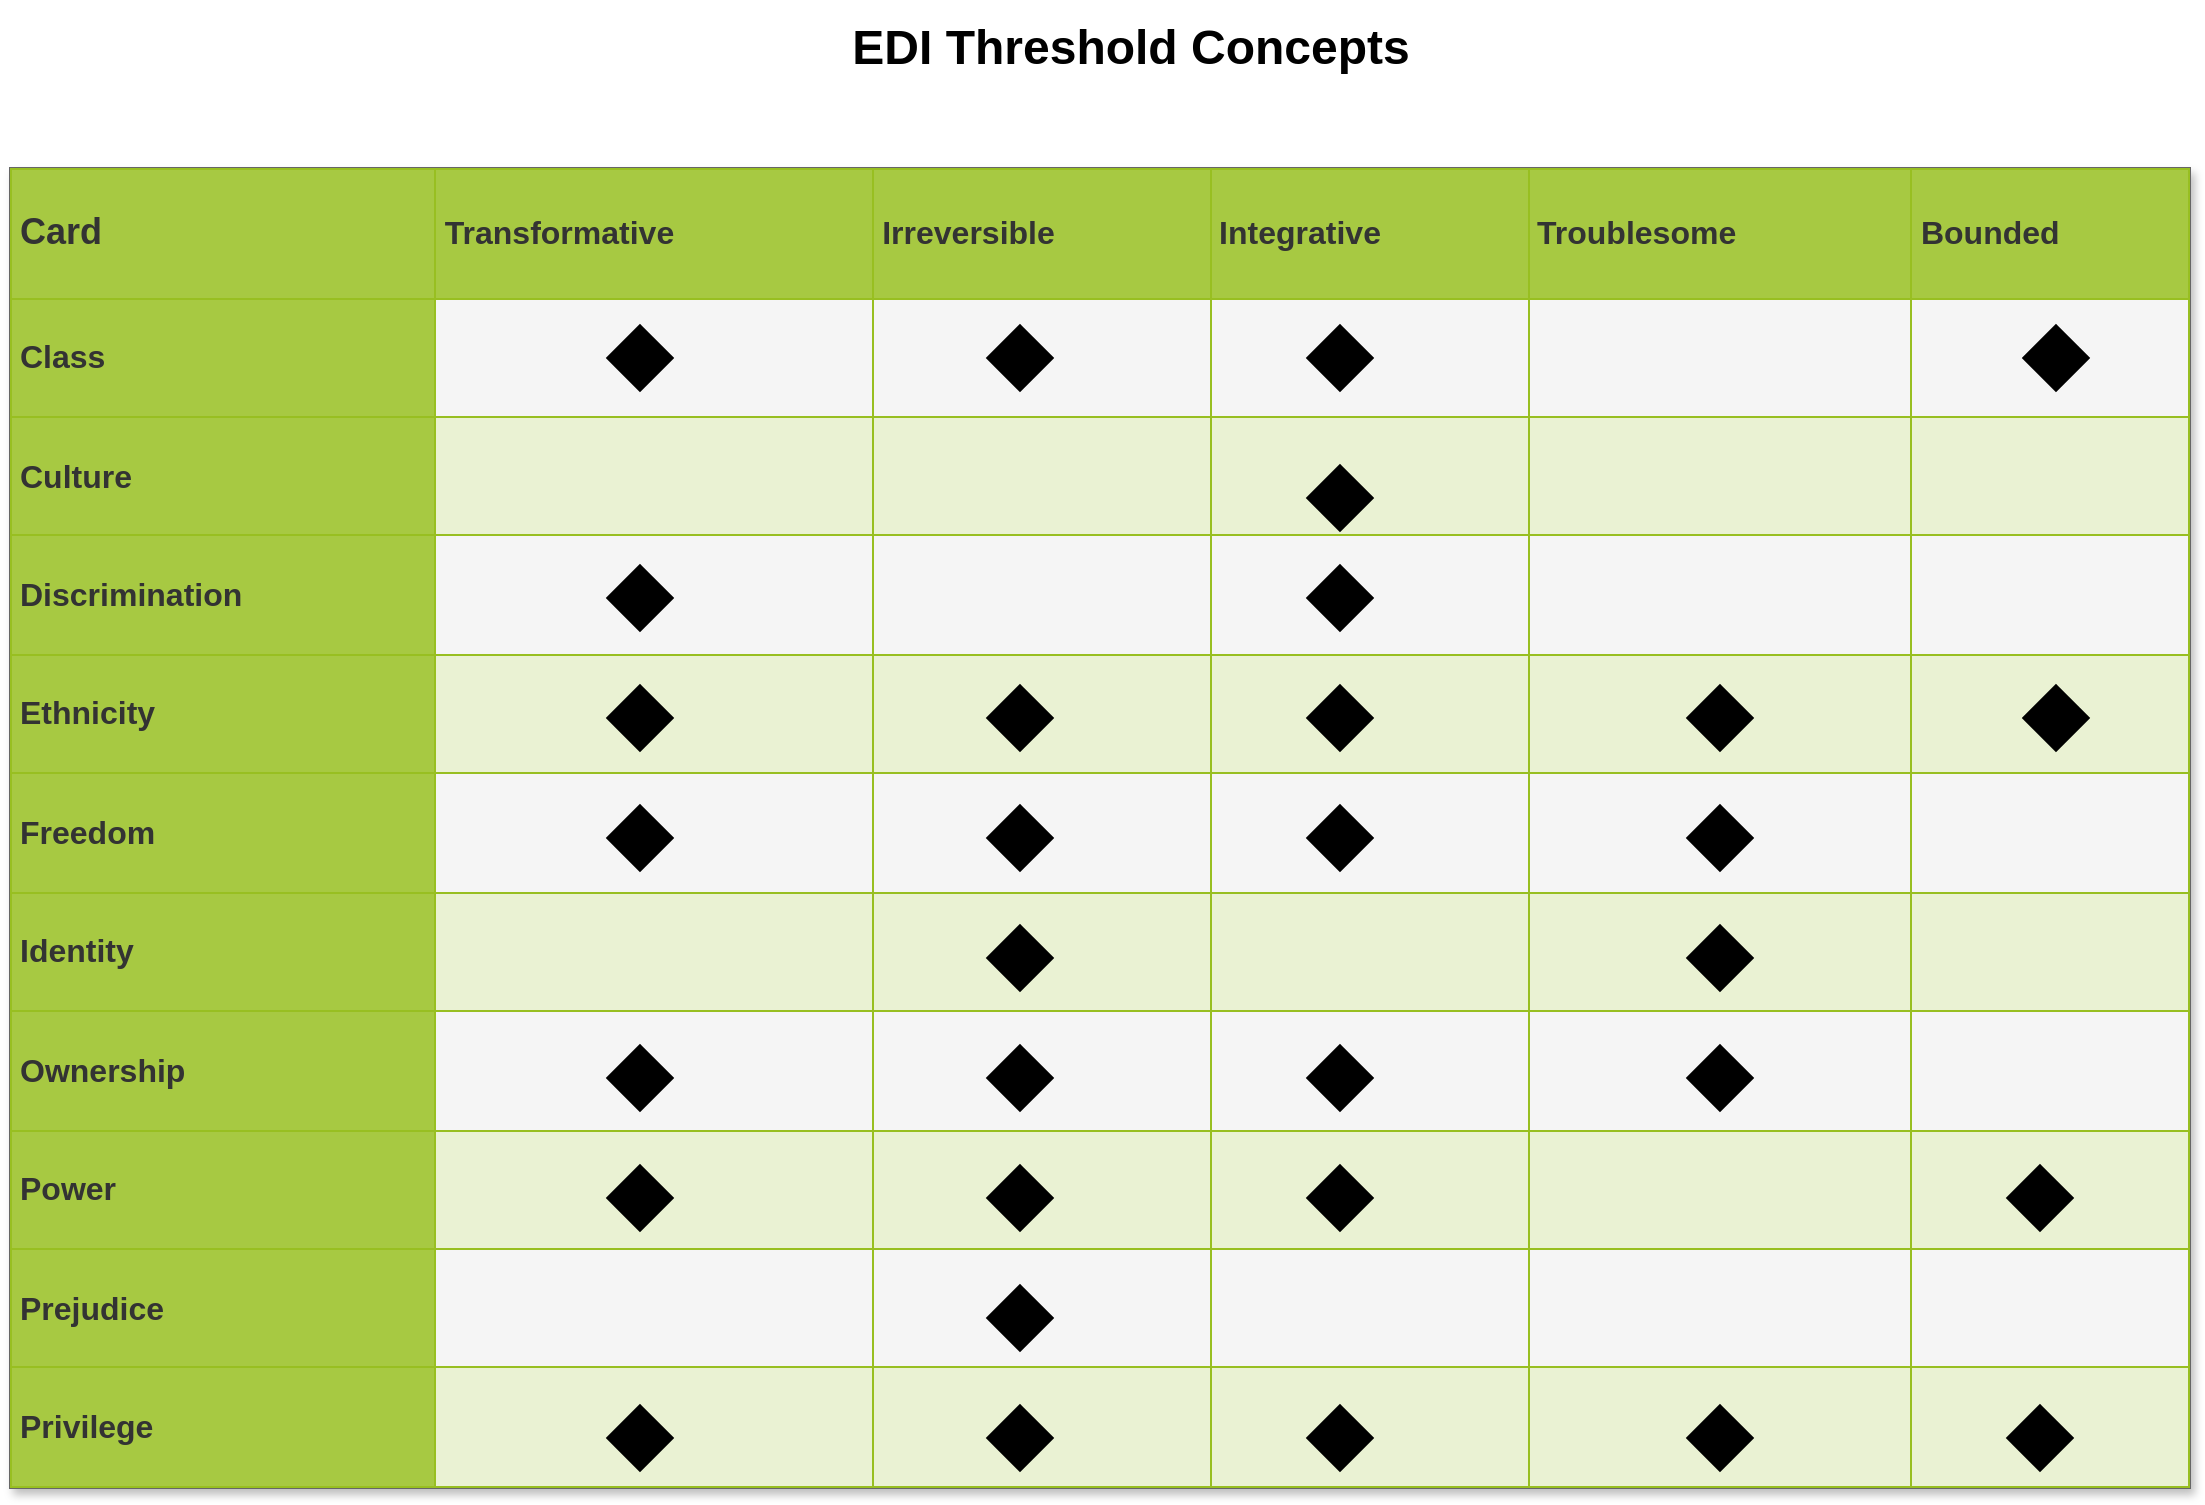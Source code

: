 <mxfile version="21.1.0" type="github">
  <diagram name="Page-1" id="bd83a815-5ea8-2e97-e5ec-87c9f400f2fa">
    <mxGraphModel dx="2868" dy="1592" grid="1" gridSize="10" guides="0" tooltips="1" connect="0" arrows="0" fold="1" page="1" pageScale="1.5" pageWidth="1169" pageHeight="826" background="none" math="0" shadow="0">
      <root>
        <mxCell id="0" style=";html=1;" />
        <mxCell id="1" style=";html=1;" parent="0" />
        <mxCell id="1516e18e63f93b96-1" value="&lt;table border=&quot;1&quot; width=&quot;100%&quot; cellpadding=&quot;4&quot; style=&quot;width: 100% ; height: 100% ; border-collapse: collapse&quot;&gt;&lt;tbody&gt;&lt;tr style=&quot;background-color: #a7c942 ; color: #ffffff ; border: 1px solid #98bf21&quot;&gt;&lt;th&gt;&lt;font style=&quot;font-size: 18px;&quot; color=&quot;#333333&quot;&gt;Card&lt;/font&gt;&lt;/th&gt;&lt;th&gt;&lt;font size=&quot;3&quot; color=&quot;#333333&quot;&gt;Transformative&lt;/font&gt;&lt;/th&gt;&lt;th&gt;&lt;font size=&quot;3&quot; color=&quot;#333333&quot;&gt;Irreversible&lt;/font&gt;&lt;/th&gt;&lt;th&gt;&lt;font size=&quot;3&quot; color=&quot;#333333&quot;&gt;Integrative&lt;/font&gt;&lt;/th&gt;&lt;th&gt;&lt;font size=&quot;3&quot; color=&quot;#333333&quot;&gt;Troublesome&lt;/font&gt;&lt;/th&gt;&lt;th&gt;&lt;font size=&quot;3&quot; color=&quot;#333333&quot;&gt;Bounded&lt;/font&gt;&lt;/th&gt;&lt;/tr&gt;&lt;tr style=&quot;border: 1px solid #98bf21&quot;&gt;&lt;td style=&quot;background-color: #a7c942 ; color: #ffffff ; border: 1px solid #98bf21&quot;&gt;&lt;font size=&quot;3&quot; color=&quot;#333333&quot;&gt;&lt;b&gt;Class&lt;/b&gt;&lt;/font&gt;&lt;/td&gt;&lt;td&gt;&lt;/td&gt;&lt;td&gt;&lt;/td&gt;&lt;td&gt;&lt;font size=&quot;3&quot;&gt;&lt;b&gt;&lt;br&gt;&lt;/b&gt;&lt;/font&gt;&lt;/td&gt;&lt;td&gt;&lt;/td&gt;&lt;td&gt;&lt;font size=&quot;3&quot;&gt;&lt;b&gt;&lt;br&gt;&lt;/b&gt;&lt;/font&gt;&lt;/td&gt;&lt;/tr&gt;&lt;tr style=&quot;background-color: #eaf2d3 ; border: 1px solid #98bf21&quot;&gt;&lt;td style=&quot;background-color: #a7c942 ; color: #ffffff ; border: 1px solid #98bf21&quot;&gt;&lt;font size=&quot;3&quot; color=&quot;#333333&quot;&gt;&lt;b&gt;Culture&lt;/b&gt;&lt;/font&gt;&lt;/td&gt;&lt;td&gt;&lt;/td&gt;&lt;td&gt;&lt;/td&gt;&lt;td&gt;&lt;font size=&quot;3&quot;&gt;&lt;b&gt;&lt;br&gt;&lt;/b&gt;&lt;/font&gt;&lt;/td&gt;&lt;td&gt;&lt;font size=&quot;3&quot;&gt;&lt;b&gt;&lt;br&gt;&lt;/b&gt;&lt;/font&gt;&lt;/td&gt;&lt;td&gt;&lt;font size=&quot;3&quot;&gt;&lt;b&gt;&lt;br&gt;&lt;/b&gt;&lt;/font&gt;&lt;/td&gt;&lt;/tr&gt;&lt;tr style=&quot;border: 1px solid #98bf21&quot;&gt;&lt;td style=&quot;background-color: #a7c942 ; color: #ffffff ; border: 1px solid #98bf21&quot;&gt;&lt;font size=&quot;3&quot; color=&quot;#333333&quot;&gt;&lt;b&gt;Discrimination&lt;/b&gt;&lt;/font&gt;&lt;/td&gt;&lt;td&gt;&lt;/td&gt;&lt;td&gt;&lt;/td&gt;&lt;td&gt;&lt;font size=&quot;3&quot;&gt;&lt;b&gt;&lt;br&gt;&lt;/b&gt;&lt;/font&gt;&lt;/td&gt;&lt;td&gt;&lt;font size=&quot;3&quot;&gt;&lt;b&gt;&lt;br&gt;&lt;/b&gt;&lt;/font&gt;&lt;/td&gt;&lt;td&gt;&lt;font size=&quot;3&quot;&gt;&lt;b&gt;&lt;br&gt;&lt;/b&gt;&lt;/font&gt;&lt;/td&gt;&lt;/tr&gt;&lt;tr style=&quot;background-color: #eaf2d3 ; border: 1px solid #98bf21&quot;&gt;&lt;td style=&quot;background-color: #a7c942 ; color: #ffffff ; border: 1px solid #98bf21&quot;&gt;&lt;font size=&quot;3&quot; color=&quot;#333333&quot;&gt;&lt;b&gt;Ethnicity&lt;/b&gt;&lt;/font&gt;&lt;/td&gt;&lt;td&gt;&lt;/td&gt;&lt;td&gt;&lt;/td&gt;&lt;td&gt;&lt;font size=&quot;3&quot;&gt;&lt;b&gt;&lt;br&gt;&lt;/b&gt;&lt;/font&gt;&lt;/td&gt;&lt;td&gt;&lt;font size=&quot;3&quot;&gt;&lt;b&gt;&lt;br&gt;&lt;/b&gt;&lt;/font&gt;&lt;/td&gt;&lt;td&gt;&lt;font size=&quot;3&quot;&gt;&lt;b&gt;&lt;br&gt;&lt;/b&gt;&lt;/font&gt;&lt;/td&gt;&lt;/tr&gt;&lt;tr style=&quot;border: 1px solid #98bf21&quot;&gt;&lt;td style=&quot;background-color: #a7c942 ; color: #ffffff ; border: 1px solid #98bf21&quot;&gt;&lt;font size=&quot;3&quot; color=&quot;#333333&quot;&gt;&lt;b&gt;Freedom&lt;br&gt;&lt;/b&gt;&lt;/font&gt;&lt;/td&gt;&lt;td&gt;&lt;font size=&quot;3&quot;&gt;&lt;b&gt;&lt;br&gt;&lt;/b&gt;&lt;/font&gt;&lt;/td&gt;&lt;td&gt;&lt;font size=&quot;3&quot;&gt;&lt;b&gt;&lt;br&gt;&lt;/b&gt;&lt;/font&gt;&lt;/td&gt;&lt;td&gt;&lt;font size=&quot;3&quot;&gt;&lt;b&gt;&lt;br&gt;&lt;/b&gt;&lt;/font&gt;&lt;/td&gt;&lt;td&gt;&lt;font size=&quot;3&quot;&gt;&lt;b&gt;&lt;br&gt;&lt;/b&gt;&lt;/font&gt;&lt;/td&gt;&lt;td&gt;&lt;font size=&quot;3&quot;&gt;&lt;b&gt;&lt;br&gt;&lt;/b&gt;&lt;/font&gt;&lt;/td&gt;&lt;/tr&gt;&lt;tr style=&quot;background-color: #eaf2d3 ; border: 1px solid #98bf21&quot;&gt;&lt;td style=&quot;background-color: #a7c942 ; color: #ffffff ; border: 1px solid #98bf21&quot;&gt;&lt;font size=&quot;3&quot; color=&quot;#333333&quot;&gt;&lt;b&gt;Identity&lt;br&gt;&lt;/b&gt;&lt;/font&gt;&lt;/td&gt;&lt;td&gt;&lt;font size=&quot;3&quot;&gt;&lt;b&gt;&lt;br&gt;&lt;/b&gt;&lt;/font&gt;&lt;/td&gt;&lt;td&gt;&lt;font size=&quot;3&quot;&gt;&lt;b&gt;&lt;br&gt;&lt;/b&gt;&lt;/font&gt;&lt;/td&gt;&lt;td&gt;&lt;font size=&quot;3&quot;&gt;&lt;b&gt;&lt;br&gt;&lt;/b&gt;&lt;/font&gt;&lt;/td&gt;&lt;td&gt;&lt;font size=&quot;3&quot;&gt;&lt;b&gt;&lt;br&gt;&lt;/b&gt;&lt;/font&gt;&lt;/td&gt;&lt;td&gt;&lt;font size=&quot;3&quot;&gt;&lt;b&gt;&lt;br&gt;&lt;/b&gt;&lt;/font&gt;&lt;/td&gt;&lt;/tr&gt;&lt;tr style=&quot;border: 1px solid #98bf21&quot;&gt;&lt;td style=&quot;background-color: #a7c942 ; color: #ffffff ; border: 1px solid #98bf21&quot;&gt;&lt;font size=&quot;3&quot; color=&quot;#333333&quot;&gt;&lt;b&gt;Ownership&lt;br&gt;&lt;/b&gt;&lt;/font&gt;&lt;/td&gt;&lt;td&gt;&lt;font size=&quot;3&quot;&gt;&lt;b&gt;&lt;br&gt;&lt;/b&gt;&lt;/font&gt;&lt;/td&gt;&lt;td&gt;&lt;font size=&quot;3&quot;&gt;&lt;b&gt;&lt;br&gt;&lt;/b&gt;&lt;/font&gt;&lt;/td&gt;&lt;td&gt;&lt;font size=&quot;3&quot;&gt;&lt;b&gt;&lt;br&gt;&lt;/b&gt;&lt;/font&gt;&lt;/td&gt;&lt;td&gt;&lt;font size=&quot;3&quot;&gt;&lt;b&gt;&lt;br&gt;&lt;/b&gt;&lt;/font&gt;&lt;/td&gt;&lt;td&gt;&lt;font size=&quot;3&quot;&gt;&lt;b&gt;&lt;br&gt;&lt;/b&gt;&lt;/font&gt;&lt;/td&gt;&lt;/tr&gt;&lt;tr style=&quot;background-color: #eaf2d3 ; border: 1px solid #98bf21&quot;&gt;&lt;td style=&quot;background-color: #a7c942 ; color: #ffffff ; border: 1px solid #98bf21&quot;&gt;&lt;font size=&quot;3&quot; color=&quot;#333333&quot;&gt;&lt;b&gt;Power&lt;br&gt;&lt;/b&gt;&lt;/font&gt;&lt;/td&gt;&lt;td&gt;&lt;font size=&quot;3&quot;&gt;&lt;b&gt;&lt;br&gt;&lt;/b&gt;&lt;/font&gt;&lt;/td&gt;&lt;td&gt;&lt;font size=&quot;3&quot;&gt;&lt;b&gt;&lt;br&gt;&lt;/b&gt;&lt;/font&gt;&lt;/td&gt;&lt;td&gt;&lt;font size=&quot;3&quot;&gt;&lt;b&gt;&lt;br&gt;&lt;/b&gt;&lt;/font&gt;&lt;/td&gt;&lt;td&gt;&lt;font size=&quot;3&quot;&gt;&lt;b&gt;&lt;br&gt;&lt;/b&gt;&lt;/font&gt;&lt;/td&gt;&lt;td&gt;&lt;font size=&quot;3&quot;&gt;&lt;b&gt;&lt;br&gt;&lt;/b&gt;&lt;/font&gt;&lt;/td&gt;&lt;/tr&gt;&lt;tr style=&quot;border: 1px solid #98bf21&quot;&gt;&lt;td style=&quot;background-color: #a7c942 ; color: #ffffff ; border: 1px solid #98bf21&quot;&gt;&lt;font size=&quot;3&quot; color=&quot;#333333&quot;&gt;&lt;b&gt;Prejudice&lt;br&gt;&lt;/b&gt;&lt;/font&gt;&lt;/td&gt;&lt;td&gt;&lt;font size=&quot;3&quot;&gt;&lt;b&gt;&lt;br&gt;&lt;/b&gt;&lt;/font&gt;&lt;/td&gt;&lt;td&gt;&lt;font size=&quot;3&quot;&gt;&lt;b&gt;&lt;br&gt;&lt;/b&gt;&lt;/font&gt;&lt;/td&gt;&lt;td&gt;&lt;font size=&quot;3&quot;&gt;&lt;b&gt;&lt;br&gt;&lt;/b&gt;&lt;/font&gt;&lt;/td&gt;&lt;td&gt;&lt;font size=&quot;3&quot;&gt;&lt;b&gt;&lt;br&gt;&lt;/b&gt;&lt;/font&gt;&lt;/td&gt;&lt;td&gt;&lt;font size=&quot;3&quot;&gt;&lt;b&gt;&lt;br&gt;&lt;/b&gt;&lt;/font&gt;&lt;/td&gt;&lt;/tr&gt;&lt;tr style=&quot;background-color: #eaf2d3 ; border: 1px solid #98bf21&quot;&gt;&lt;td style=&quot;background-color: #a7c942 ; color: #ffffff ; border: 1px solid #98bf21&quot;&gt;&lt;font size=&quot;3&quot; color=&quot;#333333&quot;&gt;&lt;b&gt;Privilege&lt;br&gt;&lt;/b&gt;&lt;/font&gt;&lt;/td&gt;&lt;td&gt;&lt;font size=&quot;3&quot;&gt;&lt;b&gt;&lt;br&gt;&lt;/b&gt;&lt;/font&gt;&lt;/td&gt;&lt;td&gt;&lt;font size=&quot;3&quot;&gt;&lt;b&gt;&lt;br&gt;&lt;/b&gt;&lt;/font&gt;&lt;/td&gt;&lt;td&gt;&lt;font size=&quot;3&quot;&gt;&lt;b&gt;&lt;br&gt;&lt;/b&gt;&lt;/font&gt;&lt;/td&gt;&lt;td&gt;&lt;font size=&quot;3&quot;&gt;&lt;b&gt;&lt;br&gt;&lt;/b&gt;&lt;/font&gt;&lt;/td&gt;&lt;td&gt;&lt;font size=&quot;3&quot;&gt;&lt;b&gt;&lt;br&gt;&lt;/b&gt;&lt;/font&gt;&lt;/td&gt;&lt;/tr&gt;&lt;/tbody&gt;&lt;/table&gt;" style="text;html=1;strokeColor=#666666;fillColor=#f5f5f5;overflow=fill;rounded=0;shadow=1;fontSize=14;fontColor=#333333;" parent="1" vertex="1">
          <mxGeometry x="280" y="280" width="1090" height="660" as="geometry" />
        </mxCell>
        <mxCell id="1516e18e63f93b96-3" value="EDI Threshold Concepts" style="text;strokeColor=none;fillColor=none;html=1;fontSize=24;fontStyle=1;verticalAlign=middle;align=center;rounded=0;shadow=1;" parent="1" vertex="1">
          <mxGeometry x="450" y="200" width="780" height="40" as="geometry" />
        </mxCell>
        <mxCell id="1516e18e63f93b96-50" value="" style="rhombus;whiteSpace=wrap;html=1;rounded=0;shadow=0;strokeWidth=3;fillColor=#000000;fontSize=14" parent="1" vertex="1">
          <mxGeometry x="930" y="430" width="30" height="30" as="geometry" />
        </mxCell>
        <mxCell id="1516e18e63f93b96-53" value="" style="rhombus;whiteSpace=wrap;html=1;rounded=0;shadow=0;strokeWidth=3;fillColor=#000000;fontSize=14" parent="1" vertex="1">
          <mxGeometry x="770" y="600" width="30" height="30" as="geometry" />
        </mxCell>
        <mxCell id="mjmQ0NqlAM_zubkOzZmk-1" value="" style="rhombus;whiteSpace=wrap;html=1;rounded=0;shadow=0;strokeWidth=3;fillColor=#000000;fontSize=14" vertex="1" parent="1">
          <mxGeometry x="580" y="360" width="30" height="30" as="geometry" />
        </mxCell>
        <mxCell id="mjmQ0NqlAM_zubkOzZmk-2" value="" style="rhombus;whiteSpace=wrap;html=1;rounded=0;shadow=0;strokeWidth=3;fillColor=#000000;fontSize=14" vertex="1" parent="1">
          <mxGeometry x="930" y="360" width="30" height="30" as="geometry" />
        </mxCell>
        <mxCell id="mjmQ0NqlAM_zubkOzZmk-3" value="" style="rhombus;whiteSpace=wrap;html=1;rounded=0;shadow=0;strokeWidth=3;fillColor=#000000;fontSize=14" vertex="1" parent="1">
          <mxGeometry x="770" y="360" width="30" height="30" as="geometry" />
        </mxCell>
        <mxCell id="mjmQ0NqlAM_zubkOzZmk-4" value="" style="rhombus;whiteSpace=wrap;html=1;rounded=0;shadow=0;strokeWidth=3;fillColor=#000000;fontSize=14" vertex="1" parent="1">
          <mxGeometry x="1288" y="360" width="30" height="30" as="geometry" />
        </mxCell>
        <mxCell id="mjmQ0NqlAM_zubkOzZmk-5" value="" style="rhombus;whiteSpace=wrap;html=1;rounded=0;shadow=0;strokeWidth=3;fillColor=#000000;fontSize=14" vertex="1" parent="1">
          <mxGeometry x="580" y="480" width="30" height="30" as="geometry" />
        </mxCell>
        <mxCell id="mjmQ0NqlAM_zubkOzZmk-6" value="" style="rhombus;whiteSpace=wrap;html=1;rounded=0;shadow=0;strokeWidth=3;fillColor=#000000;fontSize=14" vertex="1" parent="1">
          <mxGeometry x="930" y="480" width="30" height="30" as="geometry" />
        </mxCell>
        <mxCell id="mjmQ0NqlAM_zubkOzZmk-7" value="" style="rhombus;whiteSpace=wrap;html=1;rounded=0;shadow=0;strokeWidth=3;fillColor=#000000;fontSize=14" vertex="1" parent="1">
          <mxGeometry x="580" y="540" width="30" height="30" as="geometry" />
        </mxCell>
        <mxCell id="mjmQ0NqlAM_zubkOzZmk-8" value="" style="rhombus;whiteSpace=wrap;html=1;rounded=0;shadow=0;strokeWidth=3;fillColor=#000000;fontSize=14" vertex="1" parent="1">
          <mxGeometry x="770" y="540" width="30" height="30" as="geometry" />
        </mxCell>
        <mxCell id="mjmQ0NqlAM_zubkOzZmk-9" value="" style="rhombus;whiteSpace=wrap;html=1;rounded=0;shadow=0;strokeWidth=3;fillColor=#000000;fontSize=14" vertex="1" parent="1">
          <mxGeometry x="930" y="540" width="30" height="30" as="geometry" />
        </mxCell>
        <mxCell id="mjmQ0NqlAM_zubkOzZmk-10" value="" style="rhombus;whiteSpace=wrap;html=1;rounded=0;shadow=0;strokeWidth=3;fillColor=#000000;fontSize=14" vertex="1" parent="1">
          <mxGeometry x="1120" y="540" width="30" height="30" as="geometry" />
        </mxCell>
        <mxCell id="mjmQ0NqlAM_zubkOzZmk-11" value="" style="rhombus;whiteSpace=wrap;html=1;rounded=0;shadow=0;strokeWidth=3;fillColor=#000000;fontSize=14" vertex="1" parent="1">
          <mxGeometry x="1288" y="540" width="30" height="30" as="geometry" />
        </mxCell>
        <mxCell id="mjmQ0NqlAM_zubkOzZmk-13" value="" style="rhombus;whiteSpace=wrap;html=1;rounded=0;shadow=0;strokeWidth=3;fillColor=#000000;fontSize=14" vertex="1" parent="1">
          <mxGeometry x="930" y="600" width="30" height="30" as="geometry" />
        </mxCell>
        <mxCell id="mjmQ0NqlAM_zubkOzZmk-14" value="" style="rhombus;whiteSpace=wrap;html=1;rounded=0;shadow=0;strokeWidth=3;fillColor=#000000;fontSize=14" vertex="1" parent="1">
          <mxGeometry x="1120" y="600" width="30" height="30" as="geometry" />
        </mxCell>
        <mxCell id="mjmQ0NqlAM_zubkOzZmk-15" value="" style="rhombus;whiteSpace=wrap;html=1;rounded=0;shadow=0;strokeWidth=3;fillColor=#000000;fontSize=14" vertex="1" parent="1">
          <mxGeometry x="580" y="600" width="30" height="30" as="geometry" />
        </mxCell>
        <mxCell id="mjmQ0NqlAM_zubkOzZmk-16" value="" style="rhombus;whiteSpace=wrap;html=1;rounded=0;shadow=0;strokeWidth=3;fillColor=#000000;fontSize=14" vertex="1" parent="1">
          <mxGeometry x="770" y="660" width="30" height="30" as="geometry" />
        </mxCell>
        <mxCell id="mjmQ0NqlAM_zubkOzZmk-17" value="" style="rhombus;whiteSpace=wrap;html=1;rounded=0;shadow=0;strokeWidth=3;fillColor=#000000;fontSize=14" vertex="1" parent="1">
          <mxGeometry x="1120" y="660" width="30" height="30" as="geometry" />
        </mxCell>
        <mxCell id="mjmQ0NqlAM_zubkOzZmk-18" value="" style="rhombus;whiteSpace=wrap;html=1;rounded=0;shadow=0;strokeWidth=3;fillColor=#000000;fontSize=14" vertex="1" parent="1">
          <mxGeometry x="580" y="720" width="30" height="30" as="geometry" />
        </mxCell>
        <mxCell id="mjmQ0NqlAM_zubkOzZmk-19" value="" style="rhombus;whiteSpace=wrap;html=1;rounded=0;shadow=0;strokeWidth=3;fillColor=#000000;fontSize=14" vertex="1" parent="1">
          <mxGeometry x="1120" y="720" width="30" height="30" as="geometry" />
        </mxCell>
        <mxCell id="mjmQ0NqlAM_zubkOzZmk-20" value="" style="rhombus;whiteSpace=wrap;html=1;rounded=0;shadow=0;strokeWidth=3;fillColor=#000000;fontSize=14" vertex="1" parent="1">
          <mxGeometry x="770" y="720" width="30" height="30" as="geometry" />
        </mxCell>
        <mxCell id="mjmQ0NqlAM_zubkOzZmk-21" value="" style="rhombus;whiteSpace=wrap;html=1;rounded=0;shadow=0;strokeWidth=3;fillColor=#000000;fontSize=14" vertex="1" parent="1">
          <mxGeometry x="930" y="720" width="30" height="30" as="geometry" />
        </mxCell>
        <mxCell id="mjmQ0NqlAM_zubkOzZmk-22" value="" style="rhombus;whiteSpace=wrap;html=1;rounded=0;shadow=0;strokeWidth=3;fillColor=#000000;fontSize=14" vertex="1" parent="1">
          <mxGeometry x="580" y="780" width="30" height="30" as="geometry" />
        </mxCell>
        <mxCell id="mjmQ0NqlAM_zubkOzZmk-23" value="" style="rhombus;whiteSpace=wrap;html=1;rounded=0;shadow=0;strokeWidth=3;fillColor=#000000;fontSize=14" vertex="1" parent="1">
          <mxGeometry x="770" y="780" width="30" height="30" as="geometry" />
        </mxCell>
        <mxCell id="mjmQ0NqlAM_zubkOzZmk-24" value="" style="rhombus;whiteSpace=wrap;html=1;rounded=0;shadow=0;strokeWidth=3;fillColor=#000000;fontSize=14" vertex="1" parent="1">
          <mxGeometry x="930" y="780" width="30" height="30" as="geometry" />
        </mxCell>
        <mxCell id="mjmQ0NqlAM_zubkOzZmk-25" value="" style="rhombus;whiteSpace=wrap;html=1;rounded=0;shadow=0;strokeWidth=3;fillColor=#000000;fontSize=14" vertex="1" parent="1">
          <mxGeometry x="1280" y="780" width="30" height="30" as="geometry" />
        </mxCell>
        <mxCell id="mjmQ0NqlAM_zubkOzZmk-26" value="" style="rhombus;whiteSpace=wrap;html=1;rounded=0;shadow=0;strokeWidth=3;fillColor=#000000;fontSize=14" vertex="1" parent="1">
          <mxGeometry x="770" y="840" width="30" height="30" as="geometry" />
        </mxCell>
        <mxCell id="mjmQ0NqlAM_zubkOzZmk-27" value="" style="rhombus;whiteSpace=wrap;html=1;rounded=0;shadow=0;strokeWidth=3;fillColor=#000000;fontSize=14" vertex="1" parent="1">
          <mxGeometry x="580" y="900" width="30" height="30" as="geometry" />
        </mxCell>
        <mxCell id="mjmQ0NqlAM_zubkOzZmk-28" value="" style="rhombus;whiteSpace=wrap;html=1;rounded=0;shadow=0;strokeWidth=3;fillColor=#000000;fontSize=14" vertex="1" parent="1">
          <mxGeometry x="770" y="900" width="30" height="30" as="geometry" />
        </mxCell>
        <mxCell id="mjmQ0NqlAM_zubkOzZmk-29" value="" style="rhombus;whiteSpace=wrap;html=1;rounded=0;shadow=0;strokeWidth=3;fillColor=#000000;fontSize=14" vertex="1" parent="1">
          <mxGeometry x="930" y="900" width="30" height="30" as="geometry" />
        </mxCell>
        <mxCell id="mjmQ0NqlAM_zubkOzZmk-30" value="" style="rhombus;whiteSpace=wrap;html=1;rounded=0;shadow=0;strokeWidth=3;fillColor=#000000;fontSize=14" vertex="1" parent="1">
          <mxGeometry x="1120" y="900" width="30" height="30" as="geometry" />
        </mxCell>
        <mxCell id="mjmQ0NqlAM_zubkOzZmk-31" value="" style="rhombus;whiteSpace=wrap;html=1;rounded=0;shadow=0;strokeWidth=3;fillColor=#000000;fontSize=14" vertex="1" parent="1">
          <mxGeometry x="1280" y="900" width="30" height="30" as="geometry" />
        </mxCell>
      </root>
    </mxGraphModel>
  </diagram>
</mxfile>

